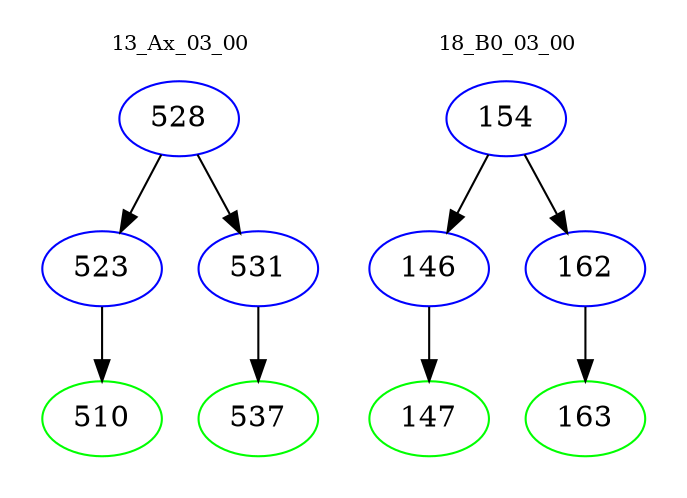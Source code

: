 digraph{
subgraph cluster_0 {
color = white
label = "13_Ax_03_00";
fontsize=10;
T0_528 [label="528", color="blue"]
T0_528 -> T0_523 [color="black"]
T0_523 [label="523", color="blue"]
T0_523 -> T0_510 [color="black"]
T0_510 [label="510", color="green"]
T0_528 -> T0_531 [color="black"]
T0_531 [label="531", color="blue"]
T0_531 -> T0_537 [color="black"]
T0_537 [label="537", color="green"]
}
subgraph cluster_1 {
color = white
label = "18_B0_03_00";
fontsize=10;
T1_154 [label="154", color="blue"]
T1_154 -> T1_146 [color="black"]
T1_146 [label="146", color="blue"]
T1_146 -> T1_147 [color="black"]
T1_147 [label="147", color="green"]
T1_154 -> T1_162 [color="black"]
T1_162 [label="162", color="blue"]
T1_162 -> T1_163 [color="black"]
T1_163 [label="163", color="green"]
}
}
